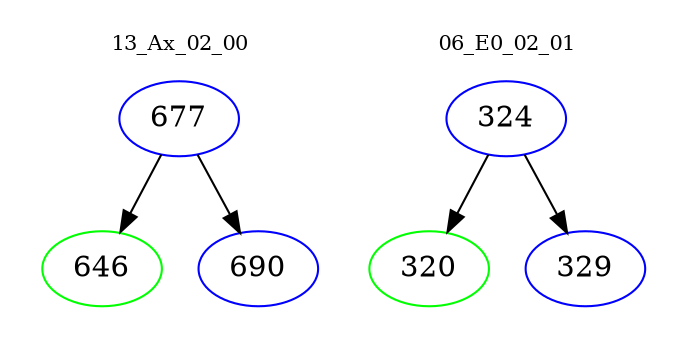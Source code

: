 digraph{
subgraph cluster_0 {
color = white
label = "13_Ax_02_00";
fontsize=10;
T0_677 [label="677", color="blue"]
T0_677 -> T0_646 [color="black"]
T0_646 [label="646", color="green"]
T0_677 -> T0_690 [color="black"]
T0_690 [label="690", color="blue"]
}
subgraph cluster_1 {
color = white
label = "06_E0_02_01";
fontsize=10;
T1_324 [label="324", color="blue"]
T1_324 -> T1_320 [color="black"]
T1_320 [label="320", color="green"]
T1_324 -> T1_329 [color="black"]
T1_329 [label="329", color="blue"]
}
}
